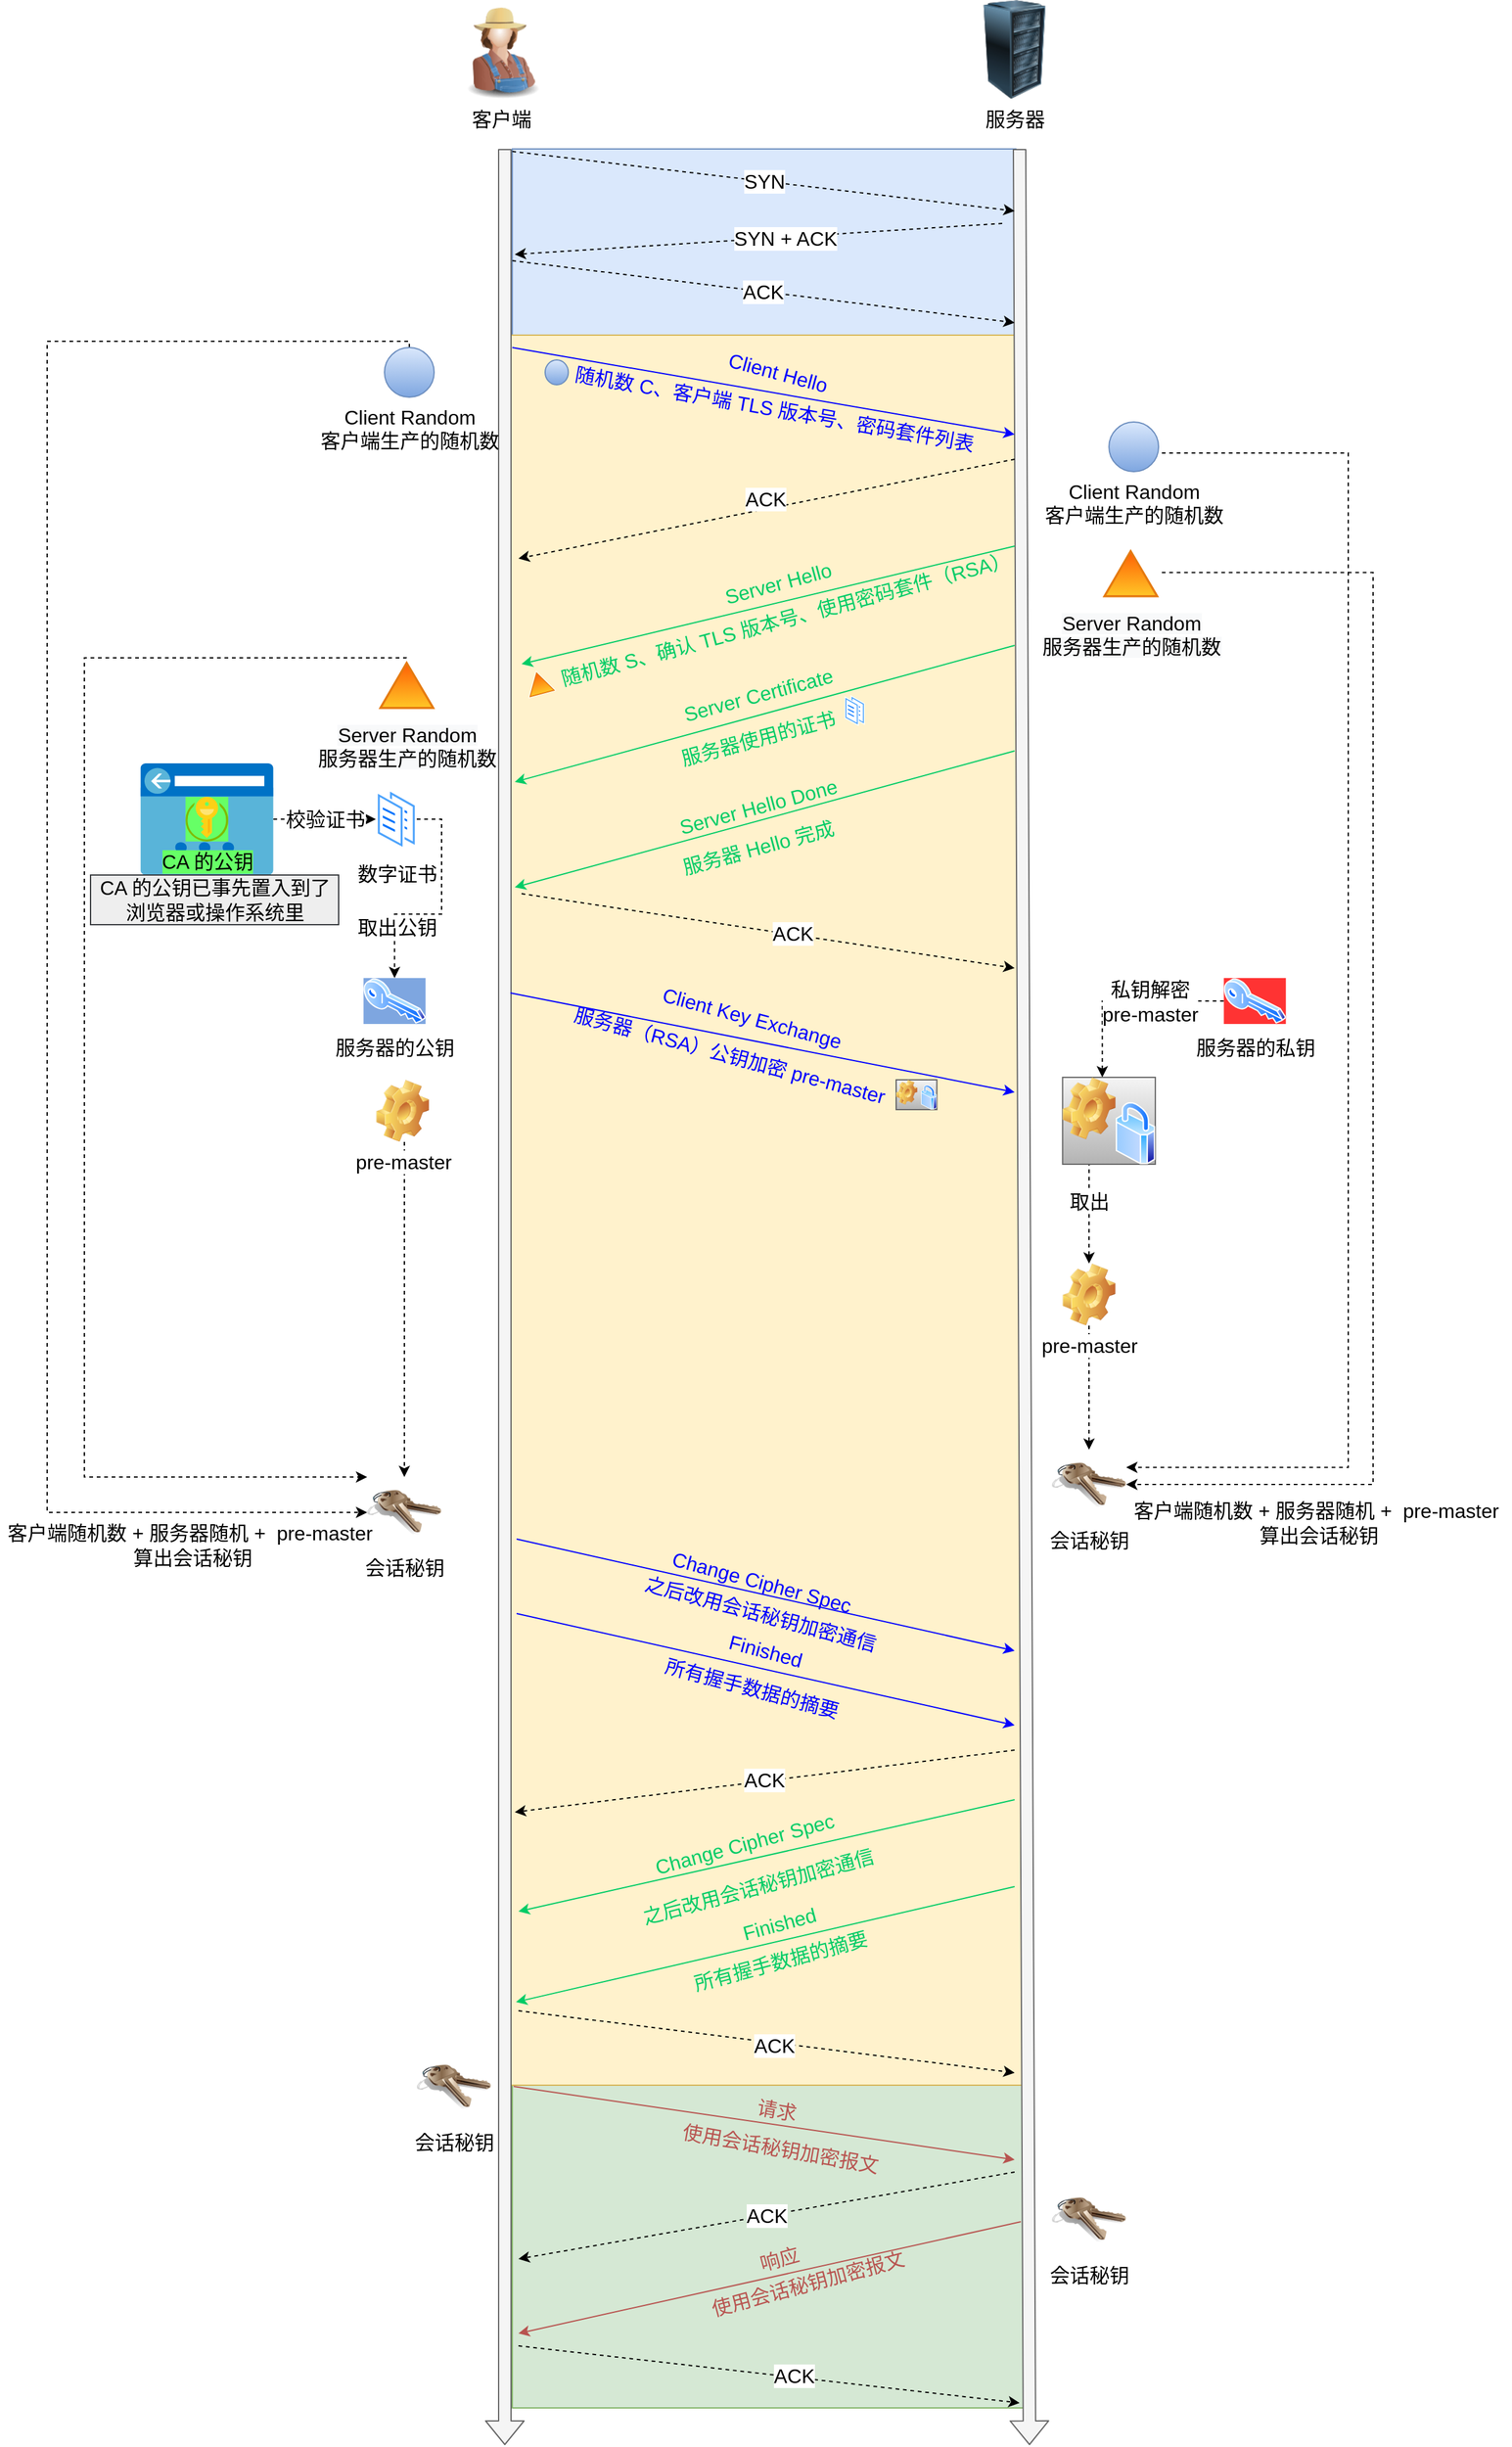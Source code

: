 <mxfile version="14.1.2" type="github">
  <diagram id="3f27UOKh7AgVeK6iAlx-" name="第 1 页">
    <mxGraphModel dx="1188" dy="711" grid="1" gridSize="10" guides="1" tooltips="1" connect="1" arrows="1" fold="1" page="1" pageScale="1" pageWidth="827" pageHeight="1169" math="0" shadow="0">
      <root>
        <mxCell id="0" />
        <mxCell id="1" parent="0" />
        <mxCell id="gM19J96ibYi4ZaucKevq-1" value="" style="rounded=0;whiteSpace=wrap;html=1;fillColor=#dae8fc;strokeColor=#6c8ebf;fontSize=16;" vertex="1" parent="1">
          <mxGeometry x="485.03" y="430" width="406" height="150" as="geometry" />
        </mxCell>
        <mxCell id="gM19J96ibYi4ZaucKevq-2" value="" style="rounded=0;whiteSpace=wrap;html=1;fillColor=#d5e8d4;strokeColor=#82b366;fontSize=16;" vertex="1" parent="1">
          <mxGeometry x="485.03" y="1990" width="414.97" height="260" as="geometry" />
        </mxCell>
        <mxCell id="gM19J96ibYi4ZaucKevq-3" value="" style="rounded=0;whiteSpace=wrap;html=1;fillColor=#fff2cc;strokeColor=#d6b656;fontSize=16;" vertex="1" parent="1">
          <mxGeometry x="479" y="580" width="420" height="1410" as="geometry" />
        </mxCell>
        <mxCell id="gM19J96ibYi4ZaucKevq-4" value="客户端" style="image;html=1;labelBackgroundColor=#ffffff;image=img/lib/clip_art/people/Farmer_Woman_128x128.png;fontSize=16;" vertex="1" parent="1">
          <mxGeometry x="436.4" y="310" width="80" height="80" as="geometry" />
        </mxCell>
        <mxCell id="gM19J96ibYi4ZaucKevq-5" value="服务器" style="image;html=1;labelBackgroundColor=#ffffff;image=img/lib/clip_art/computers/Server_Rack_128x128.png;fontSize=16;" vertex="1" parent="1">
          <mxGeometry x="850" y="310" width="80" height="80" as="geometry" />
        </mxCell>
        <mxCell id="gM19J96ibYi4ZaucKevq-6" value="" style="shape=flexArrow;endArrow=classic;html=1;fillColor=#f5f5f5;strokeColor=#666666;fontSize=16;" edge="1" parent="1">
          <mxGeometry width="50" height="50" relative="1" as="geometry">
            <mxPoint x="479" y="430" as="sourcePoint" />
            <mxPoint x="479" y="2280" as="targetPoint" />
          </mxGeometry>
        </mxCell>
        <mxCell id="gM19J96ibYi4ZaucKevq-7" value="" style="shape=flexArrow;endArrow=classic;html=1;fillColor=#f5f5f5;strokeColor=#666666;fontSize=16;" edge="1" parent="1">
          <mxGeometry width="50" height="50" relative="1" as="geometry">
            <mxPoint x="894" y="430" as="sourcePoint" />
            <mxPoint x="902" y="2280" as="targetPoint" />
          </mxGeometry>
        </mxCell>
        <mxCell id="gM19J96ibYi4ZaucKevq-8" value="" style="endArrow=classic;html=1;fontColor=#0000FF;gradientColor=#7ea6e0;fillColor=#dae8fc;strokeColor=#0000FF;fontSize=16;" edge="1" parent="1">
          <mxGeometry width="50" height="50" relative="1" as="geometry">
            <mxPoint x="485" y="590" as="sourcePoint" />
            <mxPoint x="890" y="660" as="targetPoint" />
          </mxGeometry>
        </mxCell>
        <mxCell id="gM19J96ibYi4ZaucKevq-9" value="Client Hello" style="text;html=1;align=center;verticalAlign=middle;resizable=0;points=[];autosize=1;rotation=15;fontColor=#0000FF;fontSize=16;" vertex="1" parent="1">
          <mxGeometry x="649" y="600" width="100" height="20" as="geometry" />
        </mxCell>
        <mxCell id="gM19J96ibYi4ZaucKevq-10" value="" style="endArrow=classic;html=1;dashed=1;fontSize=16;" edge="1" parent="1">
          <mxGeometry width="50" height="50" relative="1" as="geometry">
            <mxPoint x="890" y="680" as="sourcePoint" />
            <mxPoint x="490" y="760" as="targetPoint" />
          </mxGeometry>
        </mxCell>
        <mxCell id="gM19J96ibYi4ZaucKevq-11" value="ACK" style="text;html=1;align=center;verticalAlign=middle;resizable=0;points=[];labelBackgroundColor=#ffffff;fontSize=16;" vertex="1" connectable="0" parent="gM19J96ibYi4ZaucKevq-10">
          <mxGeometry x="-0.264" relative="1" as="geometry">
            <mxPoint x="-53.91" y="2.67" as="offset" />
          </mxGeometry>
        </mxCell>
        <mxCell id="gM19J96ibYi4ZaucKevq-12" value="" style="endArrow=classic;html=1;fontColor=#00CC66;strokeColor=#00CC66;fontSize=16;" edge="1" parent="1">
          <mxGeometry width="50" height="50" relative="1" as="geometry">
            <mxPoint x="890" y="750" as="sourcePoint" />
            <mxPoint x="492.5" y="845" as="targetPoint" />
          </mxGeometry>
        </mxCell>
        <mxCell id="gM19J96ibYi4ZaucKevq-13" value="Server Hello" style="text;html=1;align=center;verticalAlign=middle;resizable=0;points=[];autosize=1;rotation=-15;fontColor=#00CC66;fontSize=16;" vertex="1" parent="1">
          <mxGeometry x="649" y="770" width="100" height="20" as="geometry" />
        </mxCell>
        <mxCell id="gM19J96ibYi4ZaucKevq-14" value="随机数 C、客户端 TLS 版本号、密码套件列表" style="text;html=1;align=left;verticalAlign=middle;resizable=0;points=[];autosize=1;rotation=10;fontColor=#0000FF;fontSize=16;" vertex="1" parent="1">
          <mxGeometry x="531.03" y="630" width="340" height="20" as="geometry" />
        </mxCell>
        <mxCell id="gM19J96ibYi4ZaucKevq-15" value="" style="endArrow=classic;html=1;dashed=1;fontSize=16;" edge="1" parent="1">
          <mxGeometry width="50" height="50" relative="1" as="geometry">
            <mxPoint x="492.5" y="1030" as="sourcePoint" />
            <mxPoint x="890" y="1090" as="targetPoint" />
          </mxGeometry>
        </mxCell>
        <mxCell id="gM19J96ibYi4ZaucKevq-16" value="ACK" style="text;html=1;align=center;verticalAlign=middle;resizable=0;points=[];labelBackgroundColor=#ffffff;fontSize=16;" vertex="1" connectable="0" parent="gM19J96ibYi4ZaucKevq-15">
          <mxGeometry x="0.096" y="1" relative="1" as="geometry">
            <mxPoint as="offset" />
          </mxGeometry>
        </mxCell>
        <mxCell id="gM19J96ibYi4ZaucKevq-17" value="" style="endArrow=classic;html=1;strokeColor=#0000FF;fontSize=16;" edge="1" parent="1">
          <mxGeometry width="50" height="50" relative="1" as="geometry">
            <mxPoint x="483.5" y="1110" as="sourcePoint" />
            <mxPoint x="890" y="1190" as="targetPoint" />
          </mxGeometry>
        </mxCell>
        <mxCell id="gM19J96ibYi4ZaucKevq-18" value="Client Key Exchange" style="text;html=1;align=center;verticalAlign=middle;resizable=0;points=[];autosize=1;rotation=15;fontColor=#0000FF;fontSize=16;" vertex="1" parent="1">
          <mxGeometry x="597.8" y="1120" width="160" height="20" as="geometry" />
        </mxCell>
        <mxCell id="gM19J96ibYi4ZaucKevq-19" value="服务器（RSA）公钥加密 pre-master" style="text;html=1;align=center;verticalAlign=middle;resizable=0;points=[];autosize=1;rotation=15;fontColor=#0000FF;fontSize=16;" vertex="1" parent="1">
          <mxGeometry x="524.5" y="1150" width="270" height="20" as="geometry" />
        </mxCell>
        <mxCell id="gM19J96ibYi4ZaucKevq-20" value="使用会话秘钥加密报文" style="text;html=1;align=center;verticalAlign=middle;resizable=0;points=[];autosize=1;rotation=10;fontColor=#B85450;fontSize=16;" vertex="1" parent="1">
          <mxGeometry x="611.03" y="2031.0" width="180" height="20" as="geometry" />
        </mxCell>
        <mxCell id="gM19J96ibYi4ZaucKevq-21" style="edgeStyle=orthogonalEdgeStyle;rounded=0;orthogonalLoop=1;jettySize=auto;html=1;dashed=1;fontSize=16;" edge="1" parent="1" source="gM19J96ibYi4ZaucKevq-22" target="gM19J96ibYi4ZaucKevq-48">
          <mxGeometry relative="1" as="geometry">
            <Array as="points">
              <mxPoint x="398" y="1300" />
              <mxPoint x="398" y="1300" />
            </Array>
          </mxGeometry>
        </mxCell>
        <mxCell id="gM19J96ibYi4ZaucKevq-22" value="pre-master" style="shape=image;html=1;verticalLabelPosition=bottom;labelBackgroundColor=#ffffff;verticalAlign=top;imageAspect=1;aspect=fixed;image=img/clipart/Gear_128x128.png;fontSize=16;" vertex="1" parent="1">
          <mxGeometry x="375.29" y="1180" width="42.62" height="50" as="geometry" />
        </mxCell>
        <mxCell id="gM19J96ibYi4ZaucKevq-23" style="edgeStyle=orthogonalEdgeStyle;rounded=0;orthogonalLoop=1;jettySize=auto;html=1;entryX=1;entryY=0.25;entryDx=0;entryDy=0;dashed=1;fontSize=16;" edge="1" parent="1" target="gM19J96ibYi4ZaucKevq-46">
          <mxGeometry relative="1" as="geometry">
            <mxPoint x="1008.69" y="675" as="sourcePoint" />
            <Array as="points">
              <mxPoint x="1159" y="675" />
              <mxPoint x="1159" y="1492" />
            </Array>
          </mxGeometry>
        </mxCell>
        <mxCell id="gM19J96ibYi4ZaucKevq-24" style="edgeStyle=orthogonalEdgeStyle;rounded=0;orthogonalLoop=1;jettySize=auto;html=1;dashed=1;entryX=0;entryY=0.5;entryDx=0;entryDy=0;fontSize=16;" edge="1" parent="1" source="gM19J96ibYi4ZaucKevq-25" target="gM19J96ibYi4ZaucKevq-48">
          <mxGeometry relative="1" as="geometry">
            <mxPoint x="100" y="1150" as="targetPoint" />
            <Array as="points">
              <mxPoint x="402" y="585" />
              <mxPoint x="110" y="585" />
              <mxPoint x="110" y="1529" />
            </Array>
          </mxGeometry>
        </mxCell>
        <mxCell id="gM19J96ibYi4ZaucKevq-25" value="Client Random&lt;br style=&quot;font-size: 16px;&quot;&gt;客户端生产的随机数" style="verticalLabelPosition=bottom;verticalAlign=top;html=1;shape=mxgraph.basic.donut;dx=20;gradientColor=#7ea6e0;fillColor=#dae8fc;strokeColor=#6c8ebf;fontSize=16;" vertex="1" parent="1">
          <mxGeometry x="382" y="590" width="40" height="40" as="geometry" />
        </mxCell>
        <mxCell id="gM19J96ibYi4ZaucKevq-26" style="edgeStyle=orthogonalEdgeStyle;rounded=0;orthogonalLoop=1;jettySize=auto;html=1;dashed=1;entryX=1;entryY=0.5;entryDx=0;entryDy=0;fontSize=16;" edge="1" parent="1" source="gM19J96ibYi4ZaucKevq-27" target="gM19J96ibYi4ZaucKevq-46">
          <mxGeometry relative="1" as="geometry">
            <mxPoint x="1188.69" y="771.25" as="targetPoint" />
            <Array as="points">
              <mxPoint x="1179" y="771" />
              <mxPoint x="1179" y="1506" />
              <mxPoint x="980" y="1506" />
            </Array>
          </mxGeometry>
        </mxCell>
        <mxCell id="gM19J96ibYi4ZaucKevq-27" value="&lt;span style=&quot;background-color: rgb(248, 249, 250); font-size: 16px;&quot;&gt;Server Random&lt;/span&gt;&lt;br style=&quot;background-color: rgb(248, 249, 250); font-size: 16px;&quot;&gt;&lt;span style=&quot;background-color: rgb(248, 249, 250); font-size: 16px;&quot;&gt;服务器生产的随机数&lt;/span&gt;" style="aspect=fixed;perimeter=ellipsePerimeter;html=1;align=center;shadow=0;dashed=0;spacingTop=3;image;image=img/lib/active_directory/windows_domain.svg;fontSize=16;" vertex="1" parent="1">
          <mxGeometry x="958.69" y="750" width="50" height="42.5" as="geometry" />
        </mxCell>
        <mxCell id="gM19J96ibYi4ZaucKevq-28" style="edgeStyle=orthogonalEdgeStyle;rounded=0;orthogonalLoop=1;jettySize=auto;html=1;dashed=1;entryX=0;entryY=0;entryDx=0;entryDy=0;fontSize=16;" edge="1" parent="1" source="gM19J96ibYi4ZaucKevq-29" target="gM19J96ibYi4ZaucKevq-48">
          <mxGeometry relative="1" as="geometry">
            <mxPoint x="90" y="1200" as="targetPoint" />
            <Array as="points">
              <mxPoint x="140" y="840" />
              <mxPoint x="140" y="1500" />
            </Array>
          </mxGeometry>
        </mxCell>
        <mxCell id="gM19J96ibYi4ZaucKevq-29" value="&lt;span style=&quot;background-color: rgb(248, 249, 250); font-size: 16px;&quot;&gt;Server Random&lt;/span&gt;&lt;br style=&quot;background-color: rgb(248, 249, 250); font-size: 16px;&quot;&gt;&lt;span style=&quot;background-color: rgb(248, 249, 250); font-size: 16px;&quot;&gt;服务器生产的随机数&lt;/span&gt;" style="aspect=fixed;perimeter=ellipsePerimeter;html=1;align=center;shadow=0;dashed=0;spacingTop=3;image;image=img/lib/active_directory/windows_domain.svg;fontSize=16;" vertex="1" parent="1">
          <mxGeometry x="375" y="840" width="50" height="42.5" as="geometry" />
        </mxCell>
        <mxCell id="gM19J96ibYi4ZaucKevq-30" style="edgeStyle=orthogonalEdgeStyle;rounded=0;orthogonalLoop=1;jettySize=auto;html=1;exitX=1;exitY=0.5;exitDx=0;exitDy=0;dashed=1;fontSize=16;" edge="1" parent="1" source="gM19J96ibYi4ZaucKevq-32" target="gM19J96ibYi4ZaucKevq-33">
          <mxGeometry relative="1" as="geometry" />
        </mxCell>
        <mxCell id="gM19J96ibYi4ZaucKevq-31" value="取出公钥" style="text;html=1;align=center;verticalAlign=middle;resizable=0;points=[];labelBackgroundColor=#ffffff;fontSize=16;" vertex="1" connectable="0" parent="gM19J96ibYi4ZaucKevq-30">
          <mxGeometry x="-0.215" y="22" relative="1" as="geometry">
            <mxPoint x="-58.5" y="34" as="offset" />
          </mxGeometry>
        </mxCell>
        <mxCell id="gM19J96ibYi4ZaucKevq-32" value="数字证书" style="aspect=fixed;perimeter=ellipsePerimeter;html=1;align=center;shadow=0;dashed=0;spacingTop=3;image;image=img/lib/active_directory/documents.svg;fontSize=16;" vertex="1" parent="1">
          <mxGeometry x="375" y="945" width="33" height="50" as="geometry" />
        </mxCell>
        <mxCell id="gM19J96ibYi4ZaucKevq-33" value="服务器的公钥" style="aspect=fixed;perimeter=ellipsePerimeter;html=1;align=center;shadow=0;dashed=0;spacingTop=3;image;image=img/lib/active_directory/key.svg;imageBackground=#7EA6E0;fontSize=16;" vertex="1" parent="1">
          <mxGeometry x="365.1" y="1098" width="50" height="37" as="geometry" />
        </mxCell>
        <mxCell id="gM19J96ibYi4ZaucKevq-34" value="" style="group;fontSize=16;" vertex="1" connectable="0" parent="1">
          <mxGeometry x="170" y="925" width="175" height="130" as="geometry" />
        </mxCell>
        <mxCell id="gM19J96ibYi4ZaucKevq-35" value="" style="aspect=fixed;html=1;points=[];align=center;image;fontSize=16;image=img/lib/mscae/ClassicIPAddress.svg;" vertex="1" parent="gM19J96ibYi4ZaucKevq-34">
          <mxGeometry x="15.24" width="107.14" height="90" as="geometry" />
        </mxCell>
        <mxCell id="gM19J96ibYi4ZaucKevq-36" value="&lt;span style=&quot;font-size: 16px;&quot;&gt;CA 的公钥&lt;/span&gt;" style="aspect=fixed;html=1;points=[];align=center;image;fontSize=16;image=img/lib/mscae/Key_Vaults.svg;imageBackground=#66FF66;labelBackgroundColor=#66FF66;" vertex="1" parent="gM19J96ibYi4ZaucKevq-34">
          <mxGeometry x="51.58" y="27.05" width="34.46" height="35.9" as="geometry" />
        </mxCell>
        <mxCell id="gM19J96ibYi4ZaucKevq-37" value="CA 的公钥已事先置入到了&lt;br style=&quot;font-size: 16px;&quot;&gt;浏览器或操作系统里" style="text;html=1;align=center;verticalAlign=middle;resizable=0;points=[];autosize=1;fillColor=#eeeeee;strokeColor=#36393d;fontSize=16;" vertex="1" parent="gM19J96ibYi4ZaucKevq-34">
          <mxGeometry x="-25" y="90" width="200" height="40" as="geometry" />
        </mxCell>
        <mxCell id="gM19J96ibYi4ZaucKevq-38" value="随机数 S、确认 TLS 版本号、使用密码套件（RSA）" style="text;html=1;align=left;verticalAlign=middle;resizable=0;points=[];autosize=1;rotation=-15;fontColor=#00CC66;fontSize=16;" vertex="1" parent="1">
          <mxGeometry x="516.4" y="797.5" width="390" height="20" as="geometry" />
        </mxCell>
        <mxCell id="gM19J96ibYi4ZaucKevq-39" value="" style="aspect=fixed;perimeter=ellipsePerimeter;html=1;align=center;shadow=0;dashed=0;spacingTop=3;image;image=img/lib/active_directory/windows_domain.svg;rotation=-15;fontSize=16;" vertex="1" parent="1">
          <mxGeometry x="494.97" y="850" width="23.53" height="20" as="geometry" />
        </mxCell>
        <mxCell id="gM19J96ibYi4ZaucKevq-40" value="私钥解密&lt;br style=&quot;font-size: 16px;&quot;&gt;pre-master" style="edgeStyle=orthogonalEdgeStyle;rounded=0;orthogonalLoop=1;jettySize=auto;html=1;entryX=0.75;entryY=0;entryDx=0;entryDy=0;dashed=1;fontSize=16;" edge="1" parent="1" source="gM19J96ibYi4ZaucKevq-41" target="gM19J96ibYi4ZaucKevq-87">
          <mxGeometry x="-0.248" relative="1" as="geometry">
            <mxPoint as="offset" />
          </mxGeometry>
        </mxCell>
        <mxCell id="gM19J96ibYi4ZaucKevq-41" value="服务器的私钥" style="aspect=fixed;perimeter=ellipsePerimeter;html=1;align=center;shadow=0;dashed=0;spacingTop=3;image;image=img/lib/active_directory/key.svg;imageBackground=#FF3333;fontSize=16;" vertex="1" parent="1">
          <mxGeometry x="1058.69" y="1098" width="50" height="37" as="geometry" />
        </mxCell>
        <mxCell id="gM19J96ibYi4ZaucKevq-42" value="" style="edgeStyle=orthogonalEdgeStyle;rounded=0;orthogonalLoop=1;jettySize=auto;html=1;dashed=1;fontSize=16;" edge="1" parent="1" source="gM19J96ibYi4ZaucKevq-43" target="gM19J96ibYi4ZaucKevq-46">
          <mxGeometry relative="1" as="geometry" />
        </mxCell>
        <mxCell id="gM19J96ibYi4ZaucKevq-43" value="pre-master" style="shape=image;html=1;verticalLabelPosition=bottom;labelBackgroundColor=#ffffff;verticalAlign=top;imageAspect=1;aspect=fixed;image=img/clipart/Gear_128x128.png;fontSize=16;" vertex="1" parent="1">
          <mxGeometry x="928.69" y="1328" width="42.62" height="50" as="geometry" />
        </mxCell>
        <mxCell id="gM19J96ibYi4ZaucKevq-44" value="校验证书" style="edgeStyle=orthogonalEdgeStyle;rounded=0;orthogonalLoop=1;jettySize=auto;html=1;entryX=0;entryY=0.5;entryDx=0;entryDy=0;dashed=1;fontSize=16;" edge="1" parent="1" source="gM19J96ibYi4ZaucKevq-35" target="gM19J96ibYi4ZaucKevq-32">
          <mxGeometry relative="1" as="geometry" />
        </mxCell>
        <mxCell id="gM19J96ibYi4ZaucKevq-45" value="取出" style="edgeStyle=orthogonalEdgeStyle;rounded=0;orthogonalLoop=1;jettySize=auto;html=1;dashed=1;fontSize=16;" edge="1" parent="1" source="gM19J96ibYi4ZaucKevq-87" target="gM19J96ibYi4ZaucKevq-43">
          <mxGeometry relative="1" as="geometry" />
        </mxCell>
        <mxCell id="gM19J96ibYi4ZaucKevq-46" value="会话秘钥" style="image;html=1;labelBackgroundColor=#ffffff;image=img/lib/clip_art/general/Keys_128x128.png;fontSize=16;" vertex="1" parent="1">
          <mxGeometry x="920" y="1478" width="60" height="57" as="geometry" />
        </mxCell>
        <mxCell id="gM19J96ibYi4ZaucKevq-47" value="&lt;span style=&quot;font-size: 16px; background-color: rgb(255, 255, 255);&quot;&gt;客户端随机数&amp;nbsp;&lt;/span&gt;&lt;span style=&quot;font-size: 16px; background-color: rgb(255, 255, 255);&quot;&gt;+&amp;nbsp;&lt;/span&gt;&lt;span style=&quot;font-size: 16px; background-color: rgb(255, 255, 255);&quot;&gt;服务器随机&amp;nbsp;&lt;/span&gt;&lt;span style=&quot;font-size: 16px; background-color: rgb(255, 255, 255);&quot;&gt;+&amp;nbsp;&amp;nbsp;&lt;/span&gt;&lt;span style=&quot;font-size: 16px; background-color: rgb(255, 255, 255);&quot;&gt;pre-master&amp;nbsp;&lt;/span&gt;&lt;br style=&quot;font-size: 16px;&quot;&gt;&lt;span style=&quot;font-size: 16px; background-color: rgb(255, 255, 255);&quot;&gt;算出会话秘钥&lt;/span&gt;" style="text;html=1;align=center;verticalAlign=middle;resizable=0;points=[];autosize=1;fontSize=16;" vertex="1" parent="1">
          <mxGeometry x="980" y="1517" width="310" height="40" as="geometry" />
        </mxCell>
        <mxCell id="gM19J96ibYi4ZaucKevq-48" value="会话秘钥" style="image;html=1;labelBackgroundColor=#ffffff;image=img/lib/clip_art/general/Keys_128x128.png;fontSize=16;" vertex="1" parent="1">
          <mxGeometry x="368.0" y="1500" width="60" height="57" as="geometry" />
        </mxCell>
        <mxCell id="gM19J96ibYi4ZaucKevq-49" value="&lt;span style=&quot;font-size: 16px; background-color: rgb(255, 255, 255);&quot;&gt;客户端随机数&amp;nbsp;&lt;/span&gt;&lt;span style=&quot;font-size: 16px; background-color: rgb(255, 255, 255);&quot;&gt;+&amp;nbsp;&lt;/span&gt;&lt;span style=&quot;font-size: 16px; background-color: rgb(255, 255, 255);&quot;&gt;服务器随机&amp;nbsp;&lt;/span&gt;&lt;span style=&quot;font-size: 16px; background-color: rgb(255, 255, 255);&quot;&gt;+&amp;nbsp;&amp;nbsp;&lt;/span&gt;&lt;span style=&quot;font-size: 16px; background-color: rgb(255, 255, 255);&quot;&gt;pre-master&amp;nbsp;&lt;/span&gt;&lt;br style=&quot;font-size: 16px;&quot;&gt;&lt;span style=&quot;font-size: 16px; background-color: rgb(255, 255, 255);&quot;&gt;算出会话秘钥&lt;/span&gt;" style="text;html=1;align=center;verticalAlign=middle;resizable=0;points=[];autosize=1;fontSize=16;" vertex="1" parent="1">
          <mxGeometry x="72" y="1535" width="310" height="40" as="geometry" />
        </mxCell>
        <mxCell id="gM19J96ibYi4ZaucKevq-50" value="" style="endArrow=classic;html=1;strokeColor=#0000FF;fontSize=16;" edge="1" parent="1">
          <mxGeometry width="50" height="50" relative="1" as="geometry">
            <mxPoint x="488.5" y="1550" as="sourcePoint" />
            <mxPoint x="890" y="1640" as="targetPoint" />
          </mxGeometry>
        </mxCell>
        <mxCell id="gM19J96ibYi4ZaucKevq-51" value="Change Cipher Spec&amp;nbsp;" style="text;html=1;align=center;verticalAlign=middle;resizable=0;points=[];autosize=1;rotation=15;fontColor=#0000FF;fontSize=16;" vertex="1" parent="1">
          <mxGeometry x="602.5" y="1575" width="170" height="20" as="geometry" />
        </mxCell>
        <mxCell id="gM19J96ibYi4ZaucKevq-52" value="之后改用会话秘钥加密通信" style="text;html=1;align=center;verticalAlign=middle;resizable=0;points=[];autosize=1;rotation=15;fontColor=#0000FF;fontSize=16;" vertex="1" parent="1">
          <mxGeometry x="580" y="1600" width="210" height="20" as="geometry" />
        </mxCell>
        <mxCell id="gM19J96ibYi4ZaucKevq-53" value="" style="endArrow=classic;html=1;strokeColor=#0000FF;fontSize=16;" edge="1" parent="1">
          <mxGeometry width="50" height="50" relative="1" as="geometry">
            <mxPoint x="488.5" y="1610" as="sourcePoint" />
            <mxPoint x="890" y="1700" as="targetPoint" />
          </mxGeometry>
        </mxCell>
        <mxCell id="gM19J96ibYi4ZaucKevq-54" value="Finished" style="text;html=1;align=center;verticalAlign=middle;resizable=0;points=[];autosize=1;rotation=15;fontColor=#0000FF;fontSize=16;" vertex="1" parent="1">
          <mxGeometry x="649" y="1630" width="80" height="20" as="geometry" />
        </mxCell>
        <mxCell id="gM19J96ibYi4ZaucKevq-55" value="所有握手数据的摘要" style="text;html=1;align=center;verticalAlign=middle;resizable=0;points=[];autosize=1;rotation=15;fontColor=#0000FF;fontSize=16;" vertex="1" parent="1">
          <mxGeometry x="597.8" y="1660" width="160" height="20" as="geometry" />
        </mxCell>
        <mxCell id="gM19J96ibYi4ZaucKevq-56" value="" style="endArrow=classic;html=1;dashed=1;fontSize=16;" edge="1" parent="1">
          <mxGeometry width="50" height="50" relative="1" as="geometry">
            <mxPoint x="890" y="1720" as="sourcePoint" />
            <mxPoint x="487" y="1770" as="targetPoint" />
          </mxGeometry>
        </mxCell>
        <mxCell id="gM19J96ibYi4ZaucKevq-57" value="ACK" style="text;html=1;align=center;verticalAlign=middle;resizable=0;points=[];labelBackgroundColor=#ffffff;fontSize=16;" vertex="1" connectable="0" parent="gM19J96ibYi4ZaucKevq-56">
          <mxGeometry x="-0.264" relative="1" as="geometry">
            <mxPoint x="-54.06" y="5.27" as="offset" />
          </mxGeometry>
        </mxCell>
        <mxCell id="gM19J96ibYi4ZaucKevq-58" value="Change Cipher Spec&amp;nbsp;" style="text;html=1;align=center;verticalAlign=middle;resizable=0;points=[];autosize=1;rotation=-15;fontColor=#00CC66;fontSize=16;" vertex="1" parent="1">
          <mxGeometry x="589" y="1784.56" width="170" height="20" as="geometry" />
        </mxCell>
        <mxCell id="gM19J96ibYi4ZaucKevq-59" value="之后改用会话秘钥加密通信" style="text;html=1;align=center;verticalAlign=middle;resizable=0;points=[];autosize=1;rotation=-15;fontColor=#00CC66;fontSize=16;" vertex="1" parent="1">
          <mxGeometry x="577.8" y="1820" width="210" height="20" as="geometry" />
        </mxCell>
        <mxCell id="gM19J96ibYi4ZaucKevq-60" value="" style="endArrow=classic;html=1;strokeColor=#00CC66;fontSize=16;" edge="1" parent="1">
          <mxGeometry width="50" height="50" relative="1" as="geometry">
            <mxPoint x="890" y="1760" as="sourcePoint" />
            <mxPoint x="490" y="1850" as="targetPoint" />
          </mxGeometry>
        </mxCell>
        <mxCell id="gM19J96ibYi4ZaucKevq-61" value="Finished" style="text;html=1;align=center;verticalAlign=middle;resizable=0;points=[];autosize=1;rotation=-15;fontColor=#00CC66;fontSize=16;" vertex="1" parent="1">
          <mxGeometry x="660.03" y="1850" width="80" height="20" as="geometry" />
        </mxCell>
        <mxCell id="gM19J96ibYi4ZaucKevq-62" value="所有握手数据的摘要" style="text;html=1;align=center;verticalAlign=middle;resizable=0;points=[];autosize=1;rotation=-15;fontColor=#00CC66;fontSize=16;" vertex="1" parent="1">
          <mxGeometry x="621.03" y="1880" width="160" height="20" as="geometry" />
        </mxCell>
        <mxCell id="gM19J96ibYi4ZaucKevq-63" value="" style="endArrow=classic;html=1;strokeColor=#00CC66;fontSize=16;" edge="1" parent="1">
          <mxGeometry width="50" height="50" relative="1" as="geometry">
            <mxPoint x="890" y="1830" as="sourcePoint" />
            <mxPoint x="488" y="1923" as="targetPoint" />
          </mxGeometry>
        </mxCell>
        <mxCell id="gM19J96ibYi4ZaucKevq-64" value="Server Hello Done" style="text;html=1;align=center;verticalAlign=middle;resizable=0;points=[];autosize=1;rotation=-15;fontColor=#00CC66;fontSize=16;" vertex="1" parent="1">
          <mxGeometry x="607.8" y="950" width="150" height="20" as="geometry" />
        </mxCell>
        <mxCell id="gM19J96ibYi4ZaucKevq-65" value="服务器 Hello 完成" style="text;html=1;align=center;verticalAlign=middle;resizable=0;points=[];autosize=1;rotation=-15;fontColor=#00CC66;fontSize=16;" vertex="1" parent="1">
          <mxGeometry x="612.8" y="983" width="140" height="20" as="geometry" />
        </mxCell>
        <mxCell id="gM19J96ibYi4ZaucKevq-66" value="" style="endArrow=classic;html=1;fontColor=#00CC66;strokeColor=#00CC66;fontSize=16;" edge="1" parent="1">
          <mxGeometry width="50" height="50" relative="1" as="geometry">
            <mxPoint x="890" y="915" as="sourcePoint" />
            <mxPoint x="487" y="1024.89" as="targetPoint" />
          </mxGeometry>
        </mxCell>
        <mxCell id="gM19J96ibYi4ZaucKevq-67" value="Server Certificate" style="text;html=1;align=center;verticalAlign=middle;resizable=0;points=[];autosize=1;rotation=-15;fontColor=#00CC66;fontSize=16;" vertex="1" parent="1">
          <mxGeometry x="612.8" y="860" width="140" height="20" as="geometry" />
        </mxCell>
        <mxCell id="gM19J96ibYi4ZaucKevq-68" value="服务器使用的证书" style="text;html=1;align=center;verticalAlign=middle;resizable=0;points=[];autosize=1;rotation=-15;fontColor=#00CC66;fontSize=16;" vertex="1" parent="1">
          <mxGeometry x="612.8" y="895" width="140" height="20" as="geometry" />
        </mxCell>
        <mxCell id="gM19J96ibYi4ZaucKevq-69" value="" style="endArrow=classic;html=1;strokeColor=#00CC66;fontSize=16;" edge="1" parent="1">
          <mxGeometry width="50" height="50" relative="1" as="geometry">
            <mxPoint x="890" y="830" as="sourcePoint" />
            <mxPoint x="487" y="940" as="targetPoint" />
          </mxGeometry>
        </mxCell>
        <mxCell id="gM19J96ibYi4ZaucKevq-70" value="" style="aspect=fixed;perimeter=ellipsePerimeter;html=1;align=center;shadow=0;dashed=0;spacingTop=3;image;image=img/lib/active_directory/documents.svg;fontColor=#00CC66;fontSize=16;" vertex="1" parent="1">
          <mxGeometry x="752.8" y="870" width="16.5" height="25" as="geometry" />
        </mxCell>
        <mxCell id="gM19J96ibYi4ZaucKevq-71" value="" style="endArrow=classic;html=1;dashed=1;fontSize=16;" edge="1" parent="1">
          <mxGeometry width="50" height="50" relative="1" as="geometry">
            <mxPoint x="490" y="1930" as="sourcePoint" />
            <mxPoint x="890" y="1980" as="targetPoint" />
          </mxGeometry>
        </mxCell>
        <mxCell id="gM19J96ibYi4ZaucKevq-72" value="ACK" style="text;html=1;align=center;verticalAlign=middle;resizable=0;points=[];labelBackgroundColor=#ffffff;fontSize=16;" vertex="1" connectable="0" parent="gM19J96ibYi4ZaucKevq-71">
          <mxGeometry x="0.096" y="1" relative="1" as="geometry">
            <mxPoint x="-13.65" y="1.48" as="offset" />
          </mxGeometry>
        </mxCell>
        <mxCell id="gM19J96ibYi4ZaucKevq-73" value="" style="endArrow=classic;html=1;gradientColor=#ea6b66;fillColor=#f8cecc;strokeColor=#b85450;fontSize=16;" edge="1" parent="1">
          <mxGeometry x="-0.016" y="10" width="50" height="50" relative="1" as="geometry">
            <mxPoint x="486.13" y="1991.0" as="sourcePoint" />
            <mxPoint x="890" y="2050" as="targetPoint" />
            <mxPoint as="offset" />
          </mxGeometry>
        </mxCell>
        <mxCell id="gM19J96ibYi4ZaucKevq-74" value="" style="endArrow=classic;html=1;dashed=1;fontSize=16;" edge="1" parent="1">
          <mxGeometry width="50" height="50" relative="1" as="geometry">
            <mxPoint x="490" y="2200" as="sourcePoint" />
            <mxPoint x="894" y="2246" as="targetPoint" />
          </mxGeometry>
        </mxCell>
        <mxCell id="gM19J96ibYi4ZaucKevq-75" value="ACK" style="text;html=1;align=center;verticalAlign=middle;resizable=0;points=[];labelBackgroundColor=#ffffff;fontSize=16;" vertex="1" connectable="0" parent="gM19J96ibYi4ZaucKevq-74">
          <mxGeometry x="0.096" y="1" relative="1" as="geometry">
            <mxPoint as="offset" />
          </mxGeometry>
        </mxCell>
        <mxCell id="gM19J96ibYi4ZaucKevq-76" value="ACK" style="endArrow=classic;html=1;dashed=1;fontSize=16;" edge="1" parent="1">
          <mxGeometry width="50" height="50" relative="1" as="geometry">
            <mxPoint x="890" y="2060" as="sourcePoint" />
            <mxPoint x="490" y="2130" as="targetPoint" />
          </mxGeometry>
        </mxCell>
        <mxCell id="gM19J96ibYi4ZaucKevq-77" value="" style="endArrow=classic;html=1;strokeColor=#B85450;fontSize=16;" edge="1" parent="1">
          <mxGeometry width="50" height="50" relative="1" as="geometry">
            <mxPoint x="895" y="2100" as="sourcePoint" />
            <mxPoint x="490" y="2190" as="targetPoint" />
          </mxGeometry>
        </mxCell>
        <mxCell id="gM19J96ibYi4ZaucKevq-78" value="&lt;font color=&quot;#b85450&quot; style=&quot;font-size: 16px;&quot;&gt;使用会话秘钥加密报文&lt;/font&gt;" style="text;html=1;align=center;verticalAlign=middle;resizable=0;points=[];autosize=1;rotation=-15;fontSize=16;" vertex="1" parent="1">
          <mxGeometry x="632.8" y="2140" width="180" height="20" as="geometry" />
        </mxCell>
        <mxCell id="gM19J96ibYi4ZaucKevq-79" value="会话秘钥" style="image;html=1;labelBackgroundColor=#ffffff;image=img/lib/clip_art/general/Keys_128x128.png;fontSize=16;" vertex="1" parent="1">
          <mxGeometry x="408.0" y="1963" width="60" height="57" as="geometry" />
        </mxCell>
        <mxCell id="gM19J96ibYi4ZaucKevq-80" value="会话秘钥" style="image;html=1;labelBackgroundColor=#ffffff;image=img/lib/clip_art/general/Keys_128x128.png;fontSize=16;" vertex="1" parent="1">
          <mxGeometry x="920" y="2070" width="60" height="57" as="geometry" />
        </mxCell>
        <mxCell id="gM19J96ibYi4ZaucKevq-81" value="Client Random&lt;br style=&quot;font-size: 16px;&quot;&gt;客户端生产的随机数" style="verticalLabelPosition=bottom;verticalAlign=top;html=1;shape=mxgraph.basic.donut;dx=20;gradientColor=#7ea6e0;fillColor=#dae8fc;strokeColor=#6c8ebf;fontSize=16;" vertex="1" parent="1">
          <mxGeometry x="966.07" y="650" width="40" height="40" as="geometry" />
        </mxCell>
        <mxCell id="gM19J96ibYi4ZaucKevq-82" value="" style="verticalLabelPosition=bottom;verticalAlign=top;html=1;shape=mxgraph.basic.donut;dx=20;gradientColor=#7ea6e0;fillColor=#dae8fc;strokeColor=#6c8ebf;fontSize=16;" vertex="1" parent="1">
          <mxGeometry x="511.5" y="600" width="18.69" height="20" as="geometry" />
        </mxCell>
        <mxCell id="gM19J96ibYi4ZaucKevq-83" value="" style="group;gradientColor=#b3b3b3;fillColor=#f5f5f5;strokeColor=#666666;fontSize=16;" vertex="1" connectable="0" parent="1">
          <mxGeometry x="928.687" y="1178" width="74.762" height="70.011" as="geometry" />
        </mxCell>
        <mxCell id="gM19J96ibYi4ZaucKevq-84" value="" style="group;fontSize=16;" vertex="1" connectable="0" parent="gM19J96ibYi4ZaucKevq-83">
          <mxGeometry width="74.762" height="70.011" as="geometry" />
        </mxCell>
        <mxCell id="gM19J96ibYi4ZaucKevq-85" value="" style="group;fontSize=16;" vertex="1" connectable="0" parent="gM19J96ibYi4ZaucKevq-84">
          <mxGeometry width="74.762" height="70.011" as="geometry" />
        </mxCell>
        <mxCell id="gM19J96ibYi4ZaucKevq-86" value="" style="group;fontSize=16;" vertex="1" connectable="0" parent="gM19J96ibYi4ZaucKevq-85">
          <mxGeometry width="74.762" height="70.011" as="geometry" />
        </mxCell>
        <mxCell id="gM19J96ibYi4ZaucKevq-87" value="" style="shape=image;html=1;verticalLabelPosition=bottom;labelBackgroundColor=#ffffff;verticalAlign=top;imageAspect=1;aspect=fixed;image=img/clipart/Gear_128x128.png;fontSize=16;" vertex="1" parent="gM19J96ibYi4ZaucKevq-86">
          <mxGeometry width="42.705" height="50.094" as="geometry" />
        </mxCell>
        <mxCell id="gM19J96ibYi4ZaucKevq-88" value="" style="aspect=fixed;perimeter=ellipsePerimeter;html=1;align=center;shadow=0;dashed=0;spacingTop=3;image;image=img/lib/active_directory/secure.svg;fontSize=16;" vertex="1" parent="gM19J96ibYi4ZaucKevq-86">
          <mxGeometry x="42.702" y="19.917" width="32.06" height="50.094" as="geometry" />
        </mxCell>
        <mxCell id="gM19J96ibYi4ZaucKevq-89" value="" style="group;gradientColor=#b3b3b3;fillColor=#f5f5f5;strokeColor=#666666;fontSize=16;" vertex="1" connectable="0" parent="1">
          <mxGeometry x="794.5" y="1180" width="32.8" height="24" as="geometry" />
        </mxCell>
        <mxCell id="gM19J96ibYi4ZaucKevq-90" value="" style="shape=image;html=1;verticalLabelPosition=bottom;labelBackgroundColor=#ffffff;verticalAlign=top;imageAspect=1;aspect=fixed;image=img/clipart/Gear_128x128.png;fontSize=16;" vertex="1" parent="gM19J96ibYi4ZaucKevq-89">
          <mxGeometry width="17.05" height="20" as="geometry" />
        </mxCell>
        <mxCell id="gM19J96ibYi4ZaucKevq-91" value="" style="aspect=fixed;perimeter=ellipsePerimeter;html=1;align=center;shadow=0;dashed=0;spacingTop=3;image;image=img/lib/active_directory/secure.svg;fontSize=16;" vertex="1" parent="gM19J96ibYi4ZaucKevq-89">
          <mxGeometry x="20" y="4" width="12.8" height="20" as="geometry" />
        </mxCell>
        <mxCell id="gM19J96ibYi4ZaucKevq-92" value="响应" style="text;html=1;align=center;verticalAlign=middle;resizable=0;points=[];autosize=1;fontColor=#B85450;rotation=-15;fontSize=16;" vertex="1" parent="1">
          <mxGeometry x="675.03" y="2120" width="50" height="20" as="geometry" />
        </mxCell>
        <mxCell id="gM19J96ibYi4ZaucKevq-93" value="请求" style="text;html=1;align=center;verticalAlign=middle;resizable=0;points=[];autosize=1;fontColor=#B85450;rotation=10;fontSize=16;" vertex="1" parent="1">
          <mxGeometry x="672.8" y="2000.0" width="50" height="20" as="geometry" />
        </mxCell>
        <mxCell id="gM19J96ibYi4ZaucKevq-94" value="SYN" style="endArrow=classic;html=1;fontColor=#000000;gradientColor=#7ea6e0;fillColor=#dae8fc;strokeColor=#000000;dashed=1;fontSize=16;" edge="1" parent="1">
          <mxGeometry width="50" height="50" relative="1" as="geometry">
            <mxPoint x="485" y="432" as="sourcePoint" />
            <mxPoint x="890" y="480" as="targetPoint" />
          </mxGeometry>
        </mxCell>
        <mxCell id="gM19J96ibYi4ZaucKevq-95" value="" style="endArrow=classic;html=1;dashed=1;fontSize=16;" edge="1" parent="1">
          <mxGeometry width="50" height="50" relative="1" as="geometry">
            <mxPoint x="880" y="490" as="sourcePoint" />
            <mxPoint x="487" y="515" as="targetPoint" />
          </mxGeometry>
        </mxCell>
        <mxCell id="gM19J96ibYi4ZaucKevq-96" value="SYN + ACK" style="text;html=1;align=center;verticalAlign=middle;resizable=0;points=[];labelBackgroundColor=#ffffff;fontSize=16;" vertex="1" connectable="0" parent="gM19J96ibYi4ZaucKevq-95">
          <mxGeometry x="-0.264" relative="1" as="geometry">
            <mxPoint x="-30.38" y="2.67" as="offset" />
          </mxGeometry>
        </mxCell>
        <mxCell id="gM19J96ibYi4ZaucKevq-97" value="ACK" style="endArrow=classic;html=1;fontColor=#000000;gradientColor=#7ea6e0;fillColor=#dae8fc;strokeColor=#000000;dashed=1;fontSize=16;" edge="1" parent="1">
          <mxGeometry width="50" height="50" relative="1" as="geometry">
            <mxPoint x="485" y="520" as="sourcePoint" />
            <mxPoint x="890" y="570" as="targetPoint" />
          </mxGeometry>
        </mxCell>
      </root>
    </mxGraphModel>
  </diagram>
</mxfile>
